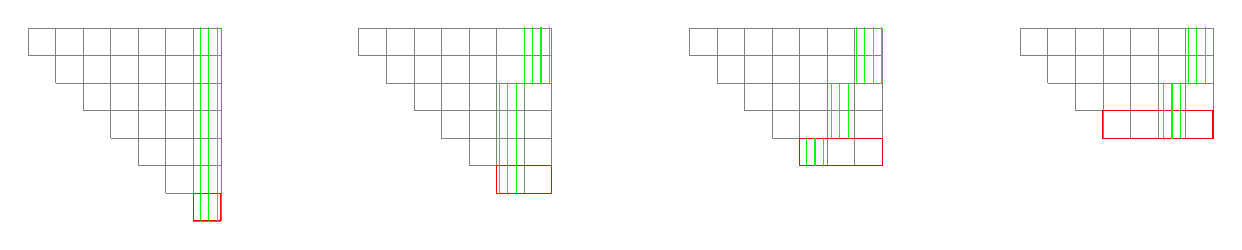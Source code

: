 % === Based On ===
% Geometric representation of the sum 1/4 + 1/16 + 1/64 + 1/256 + ...
% Author: Jimi Oke
% ================

\begin{tikzpicture}[scale=.35]\footnotesize
 \pgfmathsetmacro{\n}{7}

\begin{scope}<+->;
  \foreach \j in {0,...,3} {
    \pgfmathsetmacro{\p}{\j*(\n+5)}
    \pgfmathsetmacro{\st}{\j+1}
    \pgfmathsetmacro{\en}{\n-\j}

    \foreach \i in {\st,...,\n} {
        \draw[gray,very thin] (\p-\i,\i-1) -- (\p,\i-1);
    }
    \foreach \i in {1,...,\en} {
        \draw[gray,very thin] (\p-\n+\i-1,\n-\i) -- (\p-\n+\i-1,\n);
    }
    \pgfmathsetmacro{\een}{\n-\j+1}
    \foreach \i in {\een,...,\n} {
        \draw[gray,very thin] (\p-\n+\i-1,\j) -- (\p-\n+\i-1,\n);
    }
    \draw[gray,very thin] (\p-\n,\n) -- (\p,\n);
    \draw[gray,very thin] (\p,\j) -- (\p,\n);
    
    \draw[color=red] (\p-1-\j,\j) rectangle (\p,\j+1);
  }
\end{scope}

\begin{scope}[pattern=vertical lines,pattern color=green]
  \fill (0,0) rectangle (-1,7);

  \fill (\n+5,5) rectangle (\n+4,7);
  \fill (\n+4,1) rectangle (\n+3,5);

  \fill (2*\n+10,5) rectangle (2*\n+9,7);
  \fill (2*\n+9,3) rectangle (2*\n+8,5);
  \fill (2*\n+8,2) rectangle (2*\n+7,3);

  \fill (3*\n+15,5) rectangle (3*\n+14,7);
  \fill (3*\n+14,3) rectangle (3*\n+13,5);
\end{scope}

\end{tikzpicture}
